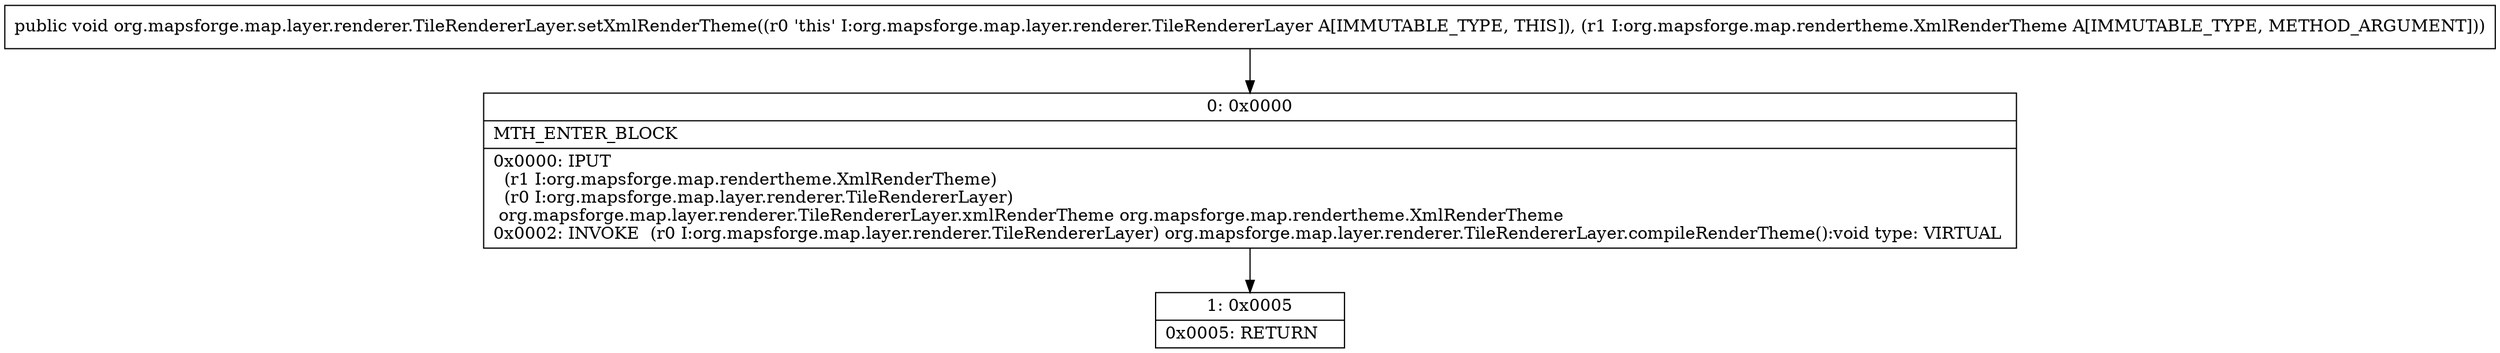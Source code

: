 digraph "CFG fororg.mapsforge.map.layer.renderer.TileRendererLayer.setXmlRenderTheme(Lorg\/mapsforge\/map\/rendertheme\/XmlRenderTheme;)V" {
Node_0 [shape=record,label="{0\:\ 0x0000|MTH_ENTER_BLOCK\l|0x0000: IPUT  \l  (r1 I:org.mapsforge.map.rendertheme.XmlRenderTheme)\l  (r0 I:org.mapsforge.map.layer.renderer.TileRendererLayer)\l org.mapsforge.map.layer.renderer.TileRendererLayer.xmlRenderTheme org.mapsforge.map.rendertheme.XmlRenderTheme \l0x0002: INVOKE  (r0 I:org.mapsforge.map.layer.renderer.TileRendererLayer) org.mapsforge.map.layer.renderer.TileRendererLayer.compileRenderTheme():void type: VIRTUAL \l}"];
Node_1 [shape=record,label="{1\:\ 0x0005|0x0005: RETURN   \l}"];
MethodNode[shape=record,label="{public void org.mapsforge.map.layer.renderer.TileRendererLayer.setXmlRenderTheme((r0 'this' I:org.mapsforge.map.layer.renderer.TileRendererLayer A[IMMUTABLE_TYPE, THIS]), (r1 I:org.mapsforge.map.rendertheme.XmlRenderTheme A[IMMUTABLE_TYPE, METHOD_ARGUMENT])) }"];
MethodNode -> Node_0;
Node_0 -> Node_1;
}

